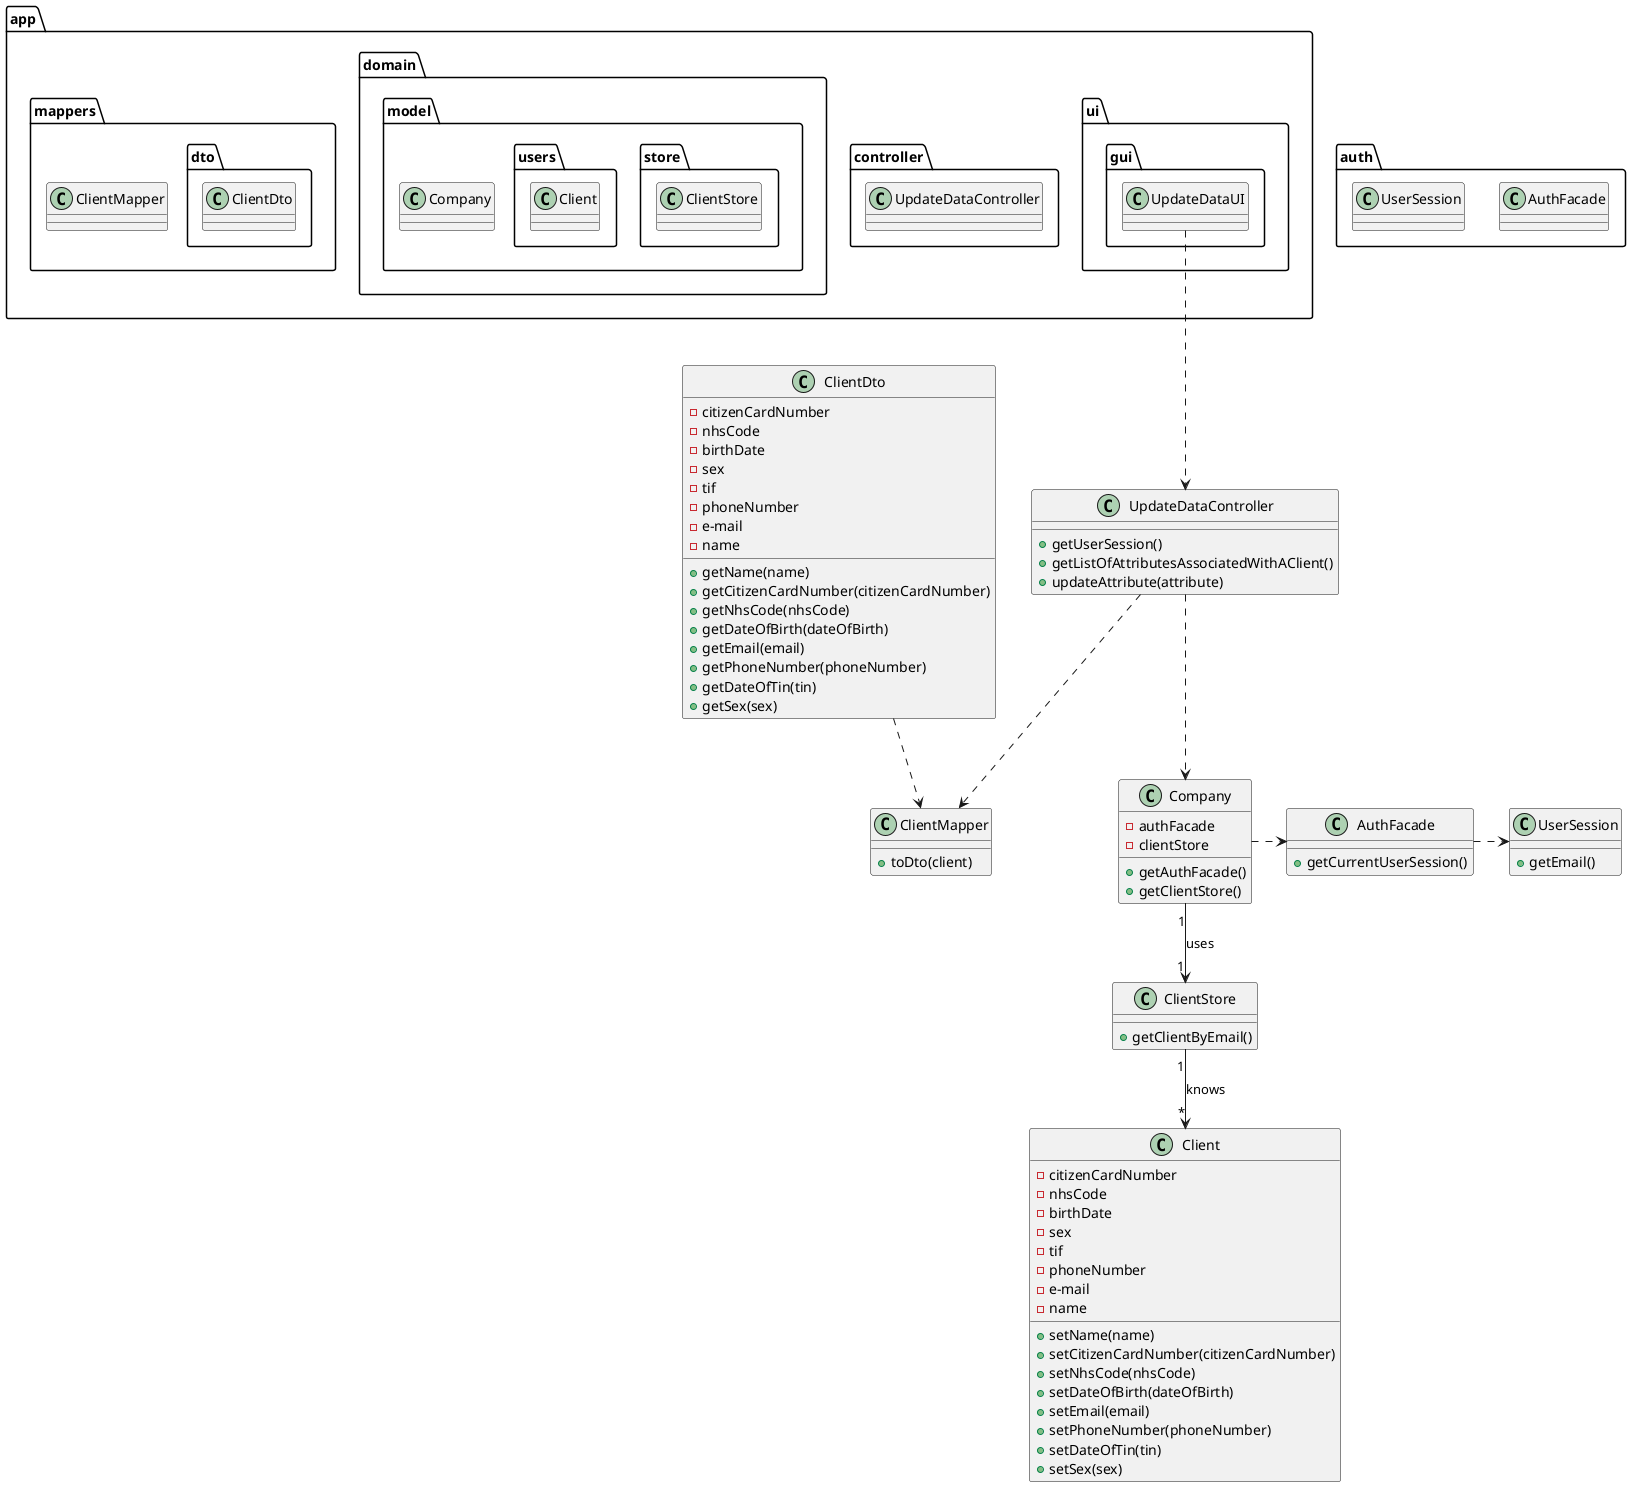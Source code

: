 @startuml
'https://plantuml.com/class-diagram
package app {
package ui {
package gui {
class UpdateDataUI
}
}
package controller {
class UpdateDataController
}

package domain {
package model {
package store {
class ClientStore
}
package users {
class Client
}
class Company
}

}
package mappers {
class ClientMapper
package dto {
class ClientDto
}
}
}


package auth {
class AuthFacade
class UserSession
}

class Company {
-authFacade
-clientStore
+getAuthFacade()
+getClientStore()
}

class AuthFacade {
+getCurrentUserSession()
}

class UserSession {
+getEmail()
}

class ClientStore {
+getClientByEmail()
}

class Client {
-citizenCardNumber
-nhsCode
-birthDate
-sex
-tif
-phoneNumber
-e-mail
-name

+setName(name)
+setCitizenCardNumber(citizenCardNumber)
+setNhsCode(nhsCode)
+setDateOfBirth(dateOfBirth)
+setEmail(email)
+setPhoneNumber(phoneNumber)
+setDateOfTin(tin)
+setSex(sex)
}

class ClientMapper {
+toDto(client)
}

class ClientDto {
-citizenCardNumber
-nhsCode
-birthDate
-sex
-tif
-phoneNumber
-e-mail
-name

+getName(name)
+getCitizenCardNumber(citizenCardNumber)
+getNhsCode(nhsCode)
+getDateOfBirth(dateOfBirth)
+getEmail(email)
+getPhoneNumber(phoneNumber)
+getDateOfTin(tin)
+getSex(sex)

}

class UpdateDataController {
+getUserSession()
+getListOfAttributesAssociatedWithAClient()
+updateAttribute(attribute)
}

UpdateDataUI..>UpdateDataController
UpdateDataController..>ClientMapper
ClientDto..>ClientMapper
UpdateDataController..>Company
Company"1"-->"1"ClientStore : uses
ClientStore"1"-->"*"Client : knows
Company .> AuthFacade
AuthFacade.>UserSession

@enduml